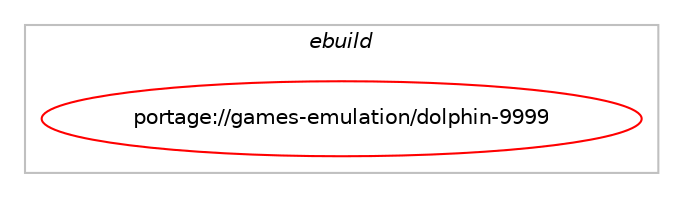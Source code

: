 digraph prolog {

# *************
# Graph options
# *************

newrank=true;
concentrate=true;
compound=true;
graph [rankdir=LR,fontname=Helvetica,fontsize=10,ranksep=1.5];#, ranksep=2.5, nodesep=0.2];
edge  [arrowhead=vee];
node  [fontname=Helvetica,fontsize=10];

# **********
# The ebuild
# **********

subgraph cluster_leftcol {
color=gray;
label=<<i>ebuild</i>>;
id [label="portage://games-emulation/dolphin-9999", color=red, width=4, href="../games-emulation/dolphin-9999.svg"];
}

# ****************
# The dependencies
# ****************

subgraph cluster_midcol {
color=gray;
label=<<i>dependencies</i>>;
subgraph cluster_compile {
fillcolor="#eeeeee";
style=filled;
label=<<i>compile</i>>;
# *** BEGIN UNKNOWN DEPENDENCY TYPE (TODO) ***
# id -> equal(use_conditional_group(positive,alsa,portage://games-emulation/dolphin-9999,[package_dependency(portage://games-emulation/dolphin-9999,install,no,media-libs,alsa-lib,none,[,,],[],[])]))
# *** END UNKNOWN DEPENDENCY TYPE (TODO) ***

# *** BEGIN UNKNOWN DEPENDENCY TYPE (TODO) ***
# id -> equal(use_conditional_group(positive,bluetooth,portage://games-emulation/dolphin-9999,[package_dependency(portage://games-emulation/dolphin-9999,install,no,net-wireless,bluez,none,[,,],any_same_slot,[])]))
# *** END UNKNOWN DEPENDENCY TYPE (TODO) ***

# *** BEGIN UNKNOWN DEPENDENCY TYPE (TODO) ***
# id -> equal(use_conditional_group(positive,egl,portage://games-emulation/dolphin-9999,[package_dependency(portage://games-emulation/dolphin-9999,install,no,media-libs,libglvnd,none,[,,],[],[])]))
# *** END UNKNOWN DEPENDENCY TYPE (TODO) ***

# *** BEGIN UNKNOWN DEPENDENCY TYPE (TODO) ***
# id -> equal(use_conditional_group(positive,evdev,portage://games-emulation/dolphin-9999,[package_dependency(portage://games-emulation/dolphin-9999,install,no,dev-libs,libevdev,none,[,,],[],[]),package_dependency(portage://games-emulation/dolphin-9999,install,no,virtual,udev,none,[,,],[],[])]))
# *** END UNKNOWN DEPENDENCY TYPE (TODO) ***

# *** BEGIN UNKNOWN DEPENDENCY TYPE (TODO) ***
# id -> equal(use_conditional_group(positive,ffmpeg,portage://games-emulation/dolphin-9999,[package_dependency(portage://games-emulation/dolphin-9999,install,no,media-video,ffmpeg,none,[,,],any_same_slot,[])]))
# *** END UNKNOWN DEPENDENCY TYPE (TODO) ***

# *** BEGIN UNKNOWN DEPENDENCY TYPE (TODO) ***
# id -> equal(use_conditional_group(positive,gui,portage://games-emulation/dolphin-9999,[package_dependency(portage://games-emulation/dolphin-9999,install,no,dev-qt,qtbase,none,[,,],[slot(6)],[use(enable(gui),none),use(enable(widgets),none)]),package_dependency(portage://games-emulation/dolphin-9999,install,no,dev-qt,qtsvg,none,[,,],[slot(6)],[])]))
# *** END UNKNOWN DEPENDENCY TYPE (TODO) ***

# *** BEGIN UNKNOWN DEPENDENCY TYPE (TODO) ***
# id -> equal(use_conditional_group(positive,llvm,portage://games-emulation/dolphin-9999,[use_conditional_group(positive,llvm_slot_18,portage://games-emulation/dolphin-9999,[package_dependency(portage://games-emulation/dolphin-9999,install,no,sys-devel,llvm,none,[,,],[slot(18),equal],[])])]))
# *** END UNKNOWN DEPENDENCY TYPE (TODO) ***

# *** BEGIN UNKNOWN DEPENDENCY TYPE (TODO) ***
# id -> equal(use_conditional_group(positive,profile,portage://games-emulation/dolphin-9999,[package_dependency(portage://games-emulation/dolphin-9999,install,no,dev-util,oprofile,none,[,,],[],[])]))
# *** END UNKNOWN DEPENDENCY TYPE (TODO) ***

# *** BEGIN UNKNOWN DEPENDENCY TYPE (TODO) ***
# id -> equal(use_conditional_group(positive,pulseaudio,portage://games-emulation/dolphin-9999,[package_dependency(portage://games-emulation/dolphin-9999,install,no,media-libs,libpulse,none,[,,],[],[])]))
# *** END UNKNOWN DEPENDENCY TYPE (TODO) ***

# *** BEGIN UNKNOWN DEPENDENCY TYPE (TODO) ***
# id -> equal(use_conditional_group(positive,sdl,portage://games-emulation/dolphin-9999,[package_dependency(portage://games-emulation/dolphin-9999,install,no,media-libs,libsdl2,none,[,,],[],[])]))
# *** END UNKNOWN DEPENDENCY TYPE (TODO) ***

# *** BEGIN UNKNOWN DEPENDENCY TYPE (TODO) ***
# id -> equal(use_conditional_group(positive,systemd,portage://games-emulation/dolphin-9999,[package_dependency(portage://games-emulation/dolphin-9999,install,no,sys-apps,systemd,none,[,,],[slot(0),equal],[])]))
# *** END UNKNOWN DEPENDENCY TYPE (TODO) ***

# *** BEGIN UNKNOWN DEPENDENCY TYPE (TODO) ***
# id -> equal(use_conditional_group(positive,test,portage://games-emulation/dolphin-9999,[package_dependency(portage://games-emulation/dolphin-9999,install,no,dev-cpp,gtest,none,[,,],[],[])]))
# *** END UNKNOWN DEPENDENCY TYPE (TODO) ***

# *** BEGIN UNKNOWN DEPENDENCY TYPE (TODO) ***
# id -> equal(use_conditional_group(positive,upnp,portage://games-emulation/dolphin-9999,[package_dependency(portage://games-emulation/dolphin-9999,install,no,net-libs,miniupnpc,none,[,,],any_same_slot,[])]))
# *** END UNKNOWN DEPENDENCY TYPE (TODO) ***

# *** BEGIN UNKNOWN DEPENDENCY TYPE (TODO) ***
# id -> equal(package_dependency(portage://games-emulation/dolphin-9999,install,no,app-arch,bzip2,none,[,,],any_same_slot,[]))
# *** END UNKNOWN DEPENDENCY TYPE (TODO) ***

# *** BEGIN UNKNOWN DEPENDENCY TYPE (TODO) ***
# id -> equal(package_dependency(portage://games-emulation/dolphin-9999,install,no,app-arch,lz4,greaterequal,[1.8,,,1.8],any_same_slot,[]))
# *** END UNKNOWN DEPENDENCY TYPE (TODO) ***

# *** BEGIN UNKNOWN DEPENDENCY TYPE (TODO) ***
# id -> equal(package_dependency(portage://games-emulation/dolphin-9999,install,no,app-arch,xz-utils,none,[,,],[],[]))
# *** END UNKNOWN DEPENDENCY TYPE (TODO) ***

# *** BEGIN UNKNOWN DEPENDENCY TYPE (TODO) ***
# id -> equal(package_dependency(portage://games-emulation/dolphin-9999,install,no,app-arch,zstd,greaterequal,[1.4.0,,,1.4.0],any_same_slot,[]))
# *** END UNKNOWN DEPENDENCY TYPE (TODO) ***

# *** BEGIN UNKNOWN DEPENDENCY TYPE (TODO) ***
# id -> equal(package_dependency(portage://games-emulation/dolphin-9999,install,no,dev-libs,hidapi,none,[,,],[],[]))
# *** END UNKNOWN DEPENDENCY TYPE (TODO) ***

# *** BEGIN UNKNOWN DEPENDENCY TYPE (TODO) ***
# id -> equal(package_dependency(portage://games-emulation/dolphin-9999,install,no,dev-libs,libfmt,greaterequal,[10.1,,,10.1],any_same_slot,[]))
# *** END UNKNOWN DEPENDENCY TYPE (TODO) ***

# *** BEGIN UNKNOWN DEPENDENCY TYPE (TODO) ***
# id -> equal(package_dependency(portage://games-emulation/dolphin-9999,install,no,dev-libs,lzo,none,[,,],[slot(2)],[]))
# *** END UNKNOWN DEPENDENCY TYPE (TODO) ***

# *** BEGIN UNKNOWN DEPENDENCY TYPE (TODO) ***
# id -> equal(package_dependency(portage://games-emulation/dolphin-9999,install,no,dev-libs,pugixml,none,[,,],[],[]))
# *** END UNKNOWN DEPENDENCY TYPE (TODO) ***

# *** BEGIN UNKNOWN DEPENDENCY TYPE (TODO) ***
# id -> equal(package_dependency(portage://games-emulation/dolphin-9999,install,no,dev-libs,xxhash,none,[,,],[],[]))
# *** END UNKNOWN DEPENDENCY TYPE (TODO) ***

# *** BEGIN UNKNOWN DEPENDENCY TYPE (TODO) ***
# id -> equal(package_dependency(portage://games-emulation/dolphin-9999,install,no,media-libs,cubeb,none,[,,],[],[]))
# *** END UNKNOWN DEPENDENCY TYPE (TODO) ***

# *** BEGIN UNKNOWN DEPENDENCY TYPE (TODO) ***
# id -> equal(package_dependency(portage://games-emulation/dolphin-9999,install,no,media-libs,libsfml,none,[,,],any_same_slot,[]))
# *** END UNKNOWN DEPENDENCY TYPE (TODO) ***

# *** BEGIN UNKNOWN DEPENDENCY TYPE (TODO) ***
# id -> equal(package_dependency(portage://games-emulation/dolphin-9999,install,no,media-libs,libspng,none,[,,],[],[]))
# *** END UNKNOWN DEPENDENCY TYPE (TODO) ***

# *** BEGIN UNKNOWN DEPENDENCY TYPE (TODO) ***
# id -> equal(package_dependency(portage://games-emulation/dolphin-9999,install,no,net-libs,enet,greaterequal,[1.3.18,,,1.3.18],[slot(1.3),equal],[]))
# *** END UNKNOWN DEPENDENCY TYPE (TODO) ***

# *** BEGIN UNKNOWN DEPENDENCY TYPE (TODO) ***
# id -> equal(package_dependency(portage://games-emulation/dolphin-9999,install,no,net-libs,mbedtls,none,[,,],any_same_slot,[]))
# *** END UNKNOWN DEPENDENCY TYPE (TODO) ***

# *** BEGIN UNKNOWN DEPENDENCY TYPE (TODO) ***
# id -> equal(package_dependency(portage://games-emulation/dolphin-9999,install,no,net-misc,curl,none,[,,],[],[]))
# *** END UNKNOWN DEPENDENCY TYPE (TODO) ***

# *** BEGIN UNKNOWN DEPENDENCY TYPE (TODO) ***
# id -> equal(package_dependency(portage://games-emulation/dolphin-9999,install,no,virtual,libusb,none,[,,],[slot(1)],[]))
# *** END UNKNOWN DEPENDENCY TYPE (TODO) ***

# *** BEGIN UNKNOWN DEPENDENCY TYPE (TODO) ***
# id -> equal(package_dependency(portage://games-emulation/dolphin-9999,install,no,virtual,opengl,none,[,,],[],[]))
# *** END UNKNOWN DEPENDENCY TYPE (TODO) ***

# *** BEGIN UNKNOWN DEPENDENCY TYPE (TODO) ***
# id -> equal(package_dependency(portage://games-emulation/dolphin-9999,install,no,x11-libs,libX11,none,[,,],[],[]))
# *** END UNKNOWN DEPENDENCY TYPE (TODO) ***

# *** BEGIN UNKNOWN DEPENDENCY TYPE (TODO) ***
# id -> equal(package_dependency(portage://games-emulation/dolphin-9999,install,no,x11-libs,libXi,none,[,,],[],[]))
# *** END UNKNOWN DEPENDENCY TYPE (TODO) ***

# *** BEGIN UNKNOWN DEPENDENCY TYPE (TODO) ***
# id -> equal(package_dependency(portage://games-emulation/dolphin-9999,install,no,x11-libs,libXrandr,none,[,,],[],[]))
# *** END UNKNOWN DEPENDENCY TYPE (TODO) ***

}
subgraph cluster_compileandrun {
fillcolor="#eeeeee";
style=filled;
label=<<i>compile and run</i>>;
}
subgraph cluster_run {
fillcolor="#eeeeee";
style=filled;
label=<<i>run</i>>;
# *** BEGIN UNKNOWN DEPENDENCY TYPE (TODO) ***
# id -> equal(use_conditional_group(positive,alsa,portage://games-emulation/dolphin-9999,[package_dependency(portage://games-emulation/dolphin-9999,run,no,media-libs,alsa-lib,none,[,,],[],[])]))
# *** END UNKNOWN DEPENDENCY TYPE (TODO) ***

# *** BEGIN UNKNOWN DEPENDENCY TYPE (TODO) ***
# id -> equal(use_conditional_group(positive,bluetooth,portage://games-emulation/dolphin-9999,[package_dependency(portage://games-emulation/dolphin-9999,run,no,net-wireless,bluez,none,[,,],any_same_slot,[])]))
# *** END UNKNOWN DEPENDENCY TYPE (TODO) ***

# *** BEGIN UNKNOWN DEPENDENCY TYPE (TODO) ***
# id -> equal(use_conditional_group(positive,evdev,portage://games-emulation/dolphin-9999,[package_dependency(portage://games-emulation/dolphin-9999,run,no,dev-libs,libevdev,none,[,,],[],[]),package_dependency(portage://games-emulation/dolphin-9999,run,no,virtual,udev,none,[,,],[],[])]))
# *** END UNKNOWN DEPENDENCY TYPE (TODO) ***

# *** BEGIN UNKNOWN DEPENDENCY TYPE (TODO) ***
# id -> equal(use_conditional_group(positive,ffmpeg,portage://games-emulation/dolphin-9999,[package_dependency(portage://games-emulation/dolphin-9999,run,no,media-video,ffmpeg,none,[,,],any_same_slot,[])]))
# *** END UNKNOWN DEPENDENCY TYPE (TODO) ***

# *** BEGIN UNKNOWN DEPENDENCY TYPE (TODO) ***
# id -> equal(use_conditional_group(positive,gui,portage://games-emulation/dolphin-9999,[package_dependency(portage://games-emulation/dolphin-9999,run,no,dev-qt,qtbase,none,[,,],[slot(6)],[use(enable(gui),none),use(enable(widgets),none)]),package_dependency(portage://games-emulation/dolphin-9999,run,no,dev-qt,qtsvg,none,[,,],[slot(6)],[])]))
# *** END UNKNOWN DEPENDENCY TYPE (TODO) ***

# *** BEGIN UNKNOWN DEPENDENCY TYPE (TODO) ***
# id -> equal(use_conditional_group(positive,llvm,portage://games-emulation/dolphin-9999,[use_conditional_group(positive,llvm_slot_18,portage://games-emulation/dolphin-9999,[package_dependency(portage://games-emulation/dolphin-9999,run,no,sys-devel,llvm,none,[,,],[slot(18),equal],[])])]))
# *** END UNKNOWN DEPENDENCY TYPE (TODO) ***

# *** BEGIN UNKNOWN DEPENDENCY TYPE (TODO) ***
# id -> equal(use_conditional_group(positive,profile,portage://games-emulation/dolphin-9999,[package_dependency(portage://games-emulation/dolphin-9999,run,no,dev-util,oprofile,none,[,,],[],[])]))
# *** END UNKNOWN DEPENDENCY TYPE (TODO) ***

# *** BEGIN UNKNOWN DEPENDENCY TYPE (TODO) ***
# id -> equal(use_conditional_group(positive,pulseaudio,portage://games-emulation/dolphin-9999,[package_dependency(portage://games-emulation/dolphin-9999,run,no,media-libs,libpulse,none,[,,],[],[])]))
# *** END UNKNOWN DEPENDENCY TYPE (TODO) ***

# *** BEGIN UNKNOWN DEPENDENCY TYPE (TODO) ***
# id -> equal(use_conditional_group(positive,sdl,portage://games-emulation/dolphin-9999,[package_dependency(portage://games-emulation/dolphin-9999,run,no,media-libs,libsdl2,none,[,,],[],[])]))
# *** END UNKNOWN DEPENDENCY TYPE (TODO) ***

# *** BEGIN UNKNOWN DEPENDENCY TYPE (TODO) ***
# id -> equal(use_conditional_group(positive,systemd,portage://games-emulation/dolphin-9999,[package_dependency(portage://games-emulation/dolphin-9999,run,no,sys-apps,systemd,none,[,,],[slot(0),equal],[])]))
# *** END UNKNOWN DEPENDENCY TYPE (TODO) ***

# *** BEGIN UNKNOWN DEPENDENCY TYPE (TODO) ***
# id -> equal(use_conditional_group(positive,upnp,portage://games-emulation/dolphin-9999,[package_dependency(portage://games-emulation/dolphin-9999,run,no,net-libs,miniupnpc,none,[,,],any_same_slot,[])]))
# *** END UNKNOWN DEPENDENCY TYPE (TODO) ***

# *** BEGIN UNKNOWN DEPENDENCY TYPE (TODO) ***
# id -> equal(use_conditional_group(positive,vulkan,portage://games-emulation/dolphin-9999,[package_dependency(portage://games-emulation/dolphin-9999,run,no,media-libs,vulkan-loader,none,[,,],[],[])]))
# *** END UNKNOWN DEPENDENCY TYPE (TODO) ***

# *** BEGIN UNKNOWN DEPENDENCY TYPE (TODO) ***
# id -> equal(package_dependency(portage://games-emulation/dolphin-9999,run,no,app-arch,bzip2,none,[,,],any_same_slot,[]))
# *** END UNKNOWN DEPENDENCY TYPE (TODO) ***

# *** BEGIN UNKNOWN DEPENDENCY TYPE (TODO) ***
# id -> equal(package_dependency(portage://games-emulation/dolphin-9999,run,no,app-arch,lz4,greaterequal,[1.8,,,1.8],any_same_slot,[]))
# *** END UNKNOWN DEPENDENCY TYPE (TODO) ***

# *** BEGIN UNKNOWN DEPENDENCY TYPE (TODO) ***
# id -> equal(package_dependency(portage://games-emulation/dolphin-9999,run,no,app-arch,xz-utils,none,[,,],[],[]))
# *** END UNKNOWN DEPENDENCY TYPE (TODO) ***

# *** BEGIN UNKNOWN DEPENDENCY TYPE (TODO) ***
# id -> equal(package_dependency(portage://games-emulation/dolphin-9999,run,no,app-arch,zstd,greaterequal,[1.4.0,,,1.4.0],any_same_slot,[]))
# *** END UNKNOWN DEPENDENCY TYPE (TODO) ***

# *** BEGIN UNKNOWN DEPENDENCY TYPE (TODO) ***
# id -> equal(package_dependency(portage://games-emulation/dolphin-9999,run,no,dev-libs,hidapi,none,[,,],[],[]))
# *** END UNKNOWN DEPENDENCY TYPE (TODO) ***

# *** BEGIN UNKNOWN DEPENDENCY TYPE (TODO) ***
# id -> equal(package_dependency(portage://games-emulation/dolphin-9999,run,no,dev-libs,libfmt,greaterequal,[10.1,,,10.1],any_same_slot,[]))
# *** END UNKNOWN DEPENDENCY TYPE (TODO) ***

# *** BEGIN UNKNOWN DEPENDENCY TYPE (TODO) ***
# id -> equal(package_dependency(portage://games-emulation/dolphin-9999,run,no,dev-libs,lzo,none,[,,],[slot(2)],[]))
# *** END UNKNOWN DEPENDENCY TYPE (TODO) ***

# *** BEGIN UNKNOWN DEPENDENCY TYPE (TODO) ***
# id -> equal(package_dependency(portage://games-emulation/dolphin-9999,run,no,dev-libs,pugixml,none,[,,],[],[]))
# *** END UNKNOWN DEPENDENCY TYPE (TODO) ***

# *** BEGIN UNKNOWN DEPENDENCY TYPE (TODO) ***
# id -> equal(package_dependency(portage://games-emulation/dolphin-9999,run,no,dev-libs,xxhash,none,[,,],[],[]))
# *** END UNKNOWN DEPENDENCY TYPE (TODO) ***

# *** BEGIN UNKNOWN DEPENDENCY TYPE (TODO) ***
# id -> equal(package_dependency(portage://games-emulation/dolphin-9999,run,no,media-libs,cubeb,none,[,,],[],[]))
# *** END UNKNOWN DEPENDENCY TYPE (TODO) ***

# *** BEGIN UNKNOWN DEPENDENCY TYPE (TODO) ***
# id -> equal(package_dependency(portage://games-emulation/dolphin-9999,run,no,media-libs,libsfml,none,[,,],any_same_slot,[]))
# *** END UNKNOWN DEPENDENCY TYPE (TODO) ***

# *** BEGIN UNKNOWN DEPENDENCY TYPE (TODO) ***
# id -> equal(package_dependency(portage://games-emulation/dolphin-9999,run,no,media-libs,libspng,none,[,,],[],[]))
# *** END UNKNOWN DEPENDENCY TYPE (TODO) ***

# *** BEGIN UNKNOWN DEPENDENCY TYPE (TODO) ***
# id -> equal(package_dependency(portage://games-emulation/dolphin-9999,run,no,net-libs,enet,greaterequal,[1.3.18,,,1.3.18],[slot(1.3),equal],[]))
# *** END UNKNOWN DEPENDENCY TYPE (TODO) ***

# *** BEGIN UNKNOWN DEPENDENCY TYPE (TODO) ***
# id -> equal(package_dependency(portage://games-emulation/dolphin-9999,run,no,net-libs,mbedtls,none,[,,],any_same_slot,[]))
# *** END UNKNOWN DEPENDENCY TYPE (TODO) ***

# *** BEGIN UNKNOWN DEPENDENCY TYPE (TODO) ***
# id -> equal(package_dependency(portage://games-emulation/dolphin-9999,run,no,net-misc,curl,none,[,,],[],[]))
# *** END UNKNOWN DEPENDENCY TYPE (TODO) ***

# *** BEGIN UNKNOWN DEPENDENCY TYPE (TODO) ***
# id -> equal(package_dependency(portage://games-emulation/dolphin-9999,run,no,virtual,libusb,none,[,,],[slot(1)],[]))
# *** END UNKNOWN DEPENDENCY TYPE (TODO) ***

# *** BEGIN UNKNOWN DEPENDENCY TYPE (TODO) ***
# id -> equal(package_dependency(portage://games-emulation/dolphin-9999,run,no,virtual,opengl,none,[,,],[],[]))
# *** END UNKNOWN DEPENDENCY TYPE (TODO) ***

# *** BEGIN UNKNOWN DEPENDENCY TYPE (TODO) ***
# id -> equal(package_dependency(portage://games-emulation/dolphin-9999,run,no,x11-libs,libX11,none,[,,],[],[]))
# *** END UNKNOWN DEPENDENCY TYPE (TODO) ***

# *** BEGIN UNKNOWN DEPENDENCY TYPE (TODO) ***
# id -> equal(package_dependency(portage://games-emulation/dolphin-9999,run,no,x11-libs,libXi,none,[,,],[],[]))
# *** END UNKNOWN DEPENDENCY TYPE (TODO) ***

# *** BEGIN UNKNOWN DEPENDENCY TYPE (TODO) ***
# id -> equal(package_dependency(portage://games-emulation/dolphin-9999,run,no,x11-libs,libXrandr,none,[,,],[],[]))
# *** END UNKNOWN DEPENDENCY TYPE (TODO) ***

}
}

# **************
# The candidates
# **************

subgraph cluster_choices {
rank=same;
color=gray;
label=<<i>candidates</i>>;

}

}
